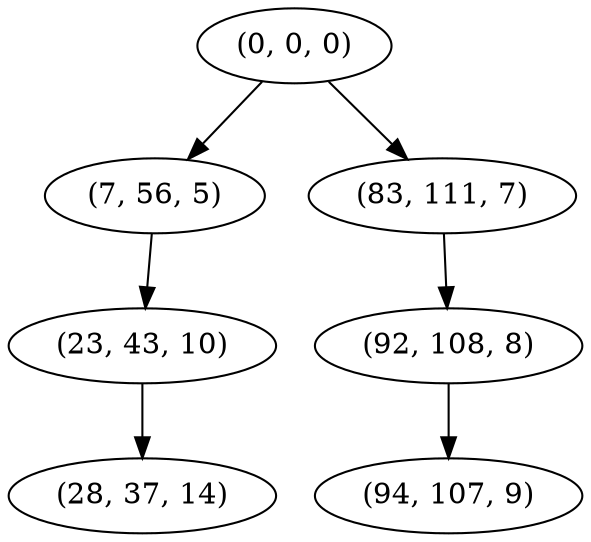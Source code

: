 digraph tree {
    "(0, 0, 0)";
    "(7, 56, 5)";
    "(23, 43, 10)";
    "(28, 37, 14)";
    "(83, 111, 7)";
    "(92, 108, 8)";
    "(94, 107, 9)";
    "(0, 0, 0)" -> "(7, 56, 5)";
    "(0, 0, 0)" -> "(83, 111, 7)";
    "(7, 56, 5)" -> "(23, 43, 10)";
    "(23, 43, 10)" -> "(28, 37, 14)";
    "(83, 111, 7)" -> "(92, 108, 8)";
    "(92, 108, 8)" -> "(94, 107, 9)";
}
